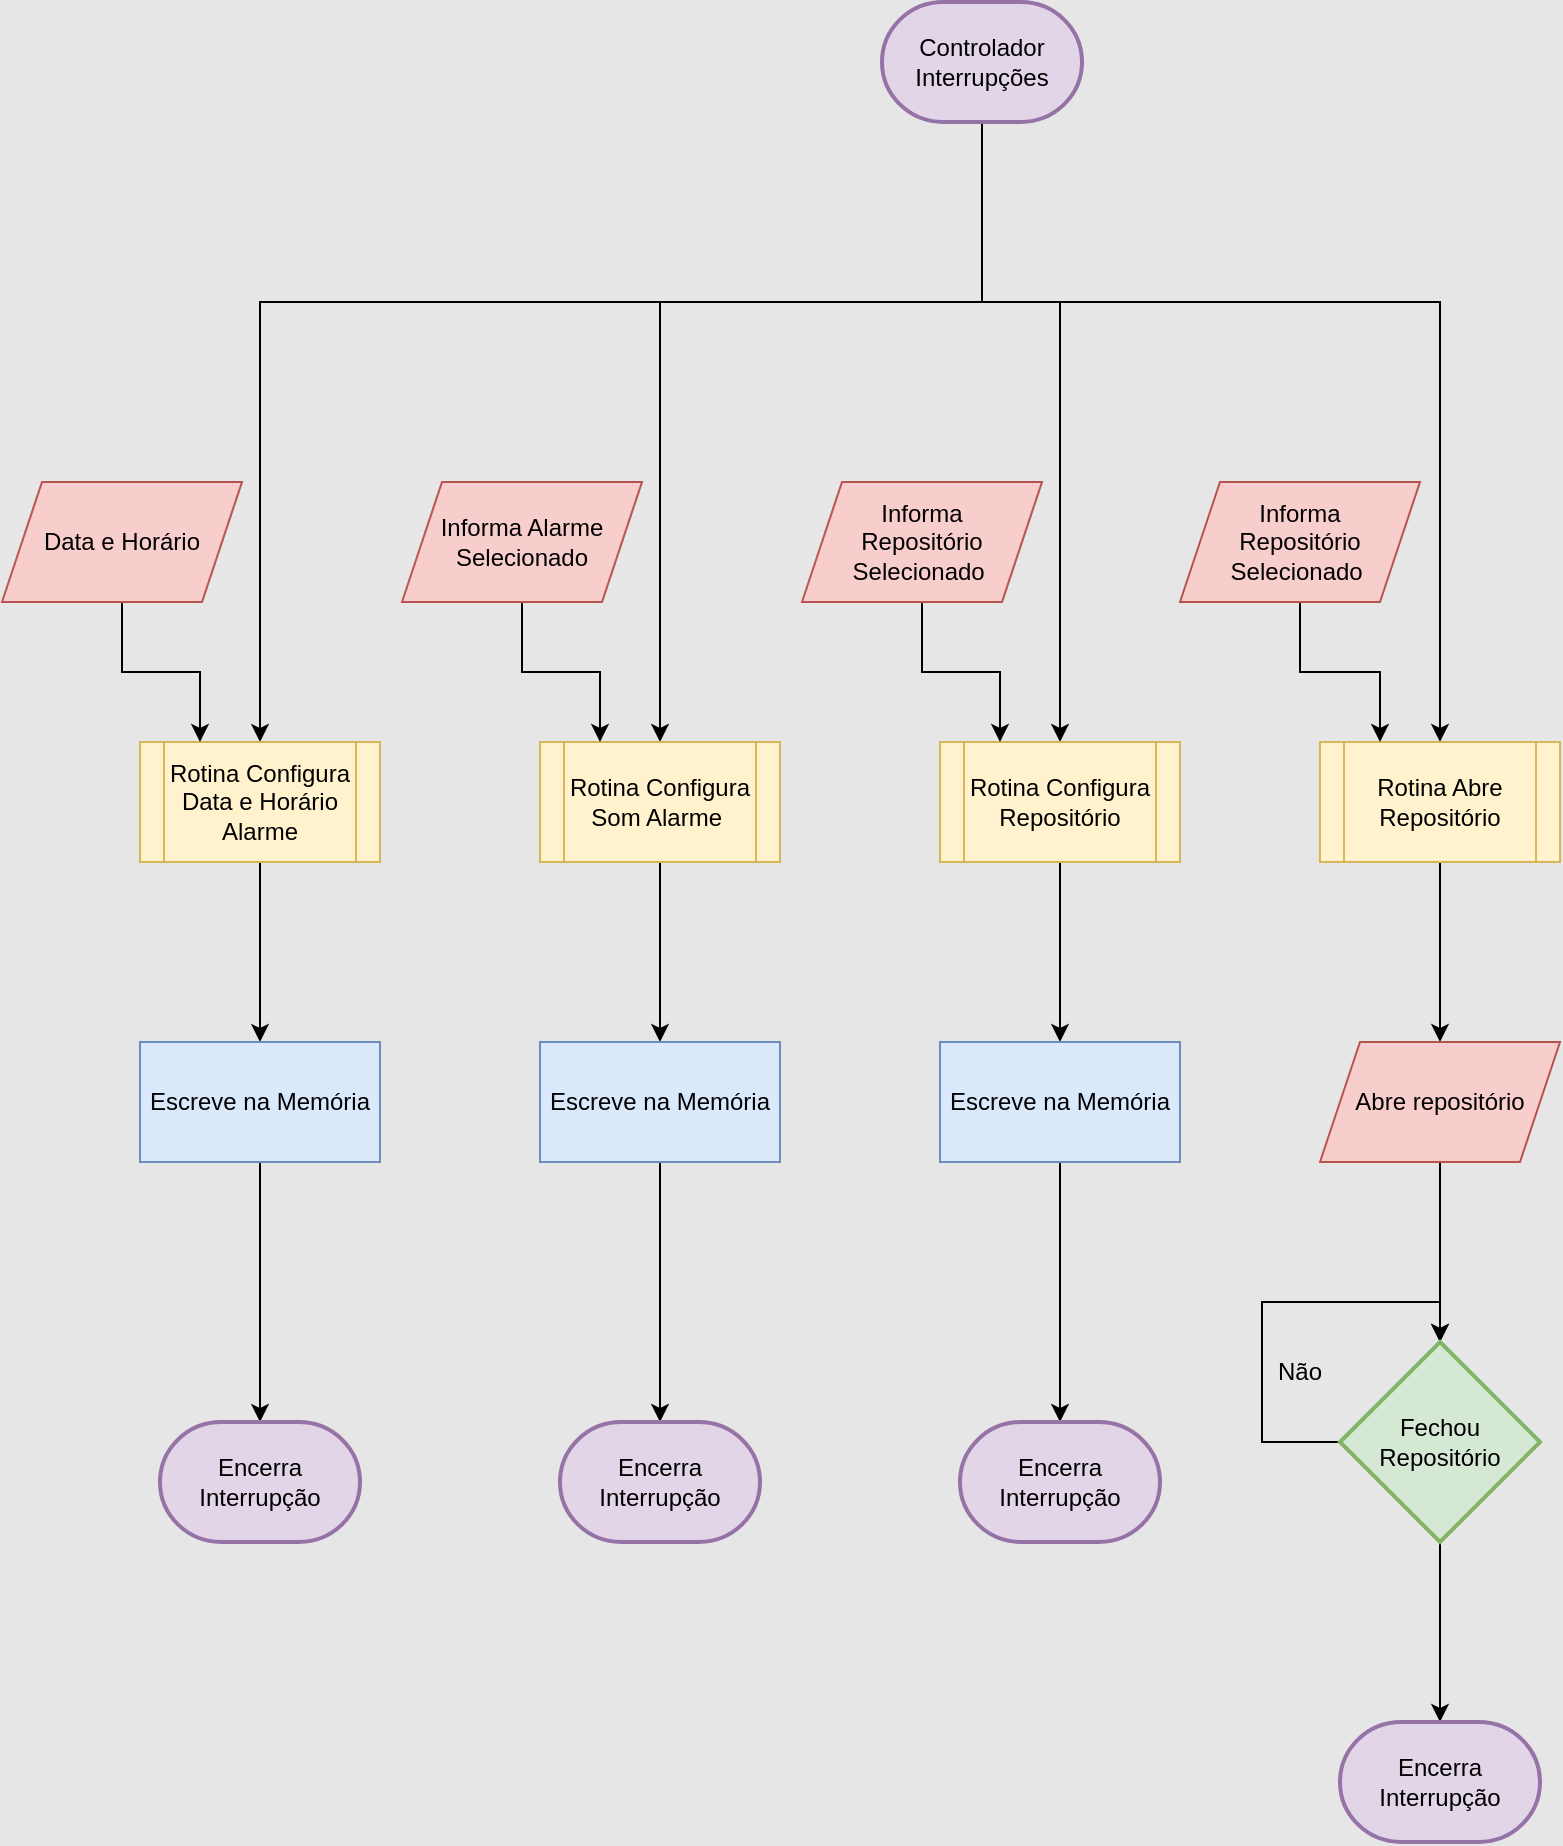 <mxfile version="20.3.2" type="github">
  <diagram id="WLJFUuK-N6yG4z9ATifG" name="Página-1">
    <mxGraphModel dx="1038" dy="571" grid="1" gridSize="10" guides="1" tooltips="1" connect="1" arrows="1" fold="1" page="1" pageScale="1" pageWidth="827" pageHeight="1000" background="#E6E6E6" math="0" shadow="0">
      <root>
        <mxCell id="0" />
        <mxCell id="1" parent="0" />
        <mxCell id="DAyRLMKiSIq0naLMcyKu-8" style="edgeStyle=orthogonalEdgeStyle;rounded=0;orthogonalLoop=1;jettySize=auto;html=1;exitX=0.5;exitY=1;exitDx=0;exitDy=0;entryX=0.5;entryY=0;entryDx=0;entryDy=0;exitPerimeter=0;" edge="1" parent="1" source="DAyRLMKiSIq0naLMcyKu-40" target="DAyRLMKiSIq0naLMcyKu-7">
          <mxGeometry relative="1" as="geometry">
            <mxPoint x="434" y="70" as="sourcePoint" />
            <Array as="points">
              <mxPoint x="500" y="160" />
              <mxPoint x="339" y="160" />
            </Array>
          </mxGeometry>
        </mxCell>
        <mxCell id="DAyRLMKiSIq0naLMcyKu-9" style="edgeStyle=orthogonalEdgeStyle;rounded=0;orthogonalLoop=1;jettySize=auto;html=1;entryX=0.5;entryY=0;entryDx=0;entryDy=0;" edge="1" parent="1" target="DAyRLMKiSIq0naLMcyKu-6">
          <mxGeometry relative="1" as="geometry">
            <mxPoint x="500" y="70" as="sourcePoint" />
            <Array as="points">
              <mxPoint x="500" y="70" />
              <mxPoint x="500" y="160" />
              <mxPoint x="539" y="160" />
            </Array>
          </mxGeometry>
        </mxCell>
        <mxCell id="DAyRLMKiSIq0naLMcyKu-10" style="edgeStyle=orthogonalEdgeStyle;rounded=0;orthogonalLoop=1;jettySize=auto;html=1;entryX=0.5;entryY=0;entryDx=0;entryDy=0;" edge="1" parent="1" target="DAyRLMKiSIq0naLMcyKu-5">
          <mxGeometry relative="1" as="geometry">
            <mxPoint x="500" y="70" as="sourcePoint" />
            <Array as="points">
              <mxPoint x="500" y="70" />
              <mxPoint x="500" y="160" />
              <mxPoint x="729" y="160" />
            </Array>
          </mxGeometry>
        </mxCell>
        <mxCell id="DAyRLMKiSIq0naLMcyKu-11" style="edgeStyle=orthogonalEdgeStyle;rounded=0;orthogonalLoop=1;jettySize=auto;html=1;exitX=0.5;exitY=1;exitDx=0;exitDy=0;exitPerimeter=0;" edge="1" parent="1" source="DAyRLMKiSIq0naLMcyKu-40" target="DAyRLMKiSIq0naLMcyKu-2">
          <mxGeometry relative="1" as="geometry">
            <mxPoint x="434" y="70" as="sourcePoint" />
            <Array as="points">
              <mxPoint x="500" y="160" />
              <mxPoint x="139" y="160" />
            </Array>
          </mxGeometry>
        </mxCell>
        <mxCell id="DAyRLMKiSIq0naLMcyKu-20" style="edgeStyle=orthogonalEdgeStyle;rounded=0;orthogonalLoop=1;jettySize=auto;html=1;exitX=0.5;exitY=1;exitDx=0;exitDy=0;entryX=0.5;entryY=0;entryDx=0;entryDy=0;" edge="1" parent="1" source="DAyRLMKiSIq0naLMcyKu-2" target="DAyRLMKiSIq0naLMcyKu-12">
          <mxGeometry relative="1" as="geometry" />
        </mxCell>
        <mxCell id="DAyRLMKiSIq0naLMcyKu-2" value="Rotina Configura Data e Horário Alarme" style="shape=process;whiteSpace=wrap;html=1;backgroundOutline=1;fillColor=#fff2cc;strokeColor=#d6b656;" vertex="1" parent="1">
          <mxGeometry x="79" y="380" width="120" height="60" as="geometry" />
        </mxCell>
        <mxCell id="DAyRLMKiSIq0naLMcyKu-23" style="edgeStyle=orthogonalEdgeStyle;rounded=0;orthogonalLoop=1;jettySize=auto;html=1;exitX=0.5;exitY=1;exitDx=0;exitDy=0;entryX=0.5;entryY=0;entryDx=0;entryDy=0;" edge="1" parent="1" source="DAyRLMKiSIq0naLMcyKu-5" target="DAyRLMKiSIq0naLMcyKu-36">
          <mxGeometry relative="1" as="geometry">
            <mxPoint x="729" y="530" as="targetPoint" />
          </mxGeometry>
        </mxCell>
        <mxCell id="DAyRLMKiSIq0naLMcyKu-5" value="Rotina Abre Repositório" style="shape=process;whiteSpace=wrap;html=1;backgroundOutline=1;fillColor=#fff2cc;strokeColor=#d6b656;" vertex="1" parent="1">
          <mxGeometry x="669" y="380" width="120" height="60" as="geometry" />
        </mxCell>
        <mxCell id="DAyRLMKiSIq0naLMcyKu-22" style="edgeStyle=orthogonalEdgeStyle;rounded=0;orthogonalLoop=1;jettySize=auto;html=1;exitX=0.5;exitY=1;exitDx=0;exitDy=0;entryX=0.5;entryY=0;entryDx=0;entryDy=0;" edge="1" parent="1" source="DAyRLMKiSIq0naLMcyKu-6" target="DAyRLMKiSIq0naLMcyKu-18">
          <mxGeometry relative="1" as="geometry" />
        </mxCell>
        <mxCell id="DAyRLMKiSIq0naLMcyKu-6" value="Rotina Configura Repositório" style="shape=process;whiteSpace=wrap;html=1;backgroundOutline=1;fillColor=#fff2cc;strokeColor=#d6b656;" vertex="1" parent="1">
          <mxGeometry x="479" y="380" width="120" height="60" as="geometry" />
        </mxCell>
        <mxCell id="DAyRLMKiSIq0naLMcyKu-21" style="edgeStyle=orthogonalEdgeStyle;rounded=0;orthogonalLoop=1;jettySize=auto;html=1;exitX=0.5;exitY=1;exitDx=0;exitDy=0;entryX=0.5;entryY=0;entryDx=0;entryDy=0;" edge="1" parent="1" source="DAyRLMKiSIq0naLMcyKu-7" target="DAyRLMKiSIq0naLMcyKu-17">
          <mxGeometry relative="1" as="geometry" />
        </mxCell>
        <mxCell id="DAyRLMKiSIq0naLMcyKu-7" value="Rotina Configura Som Alarme&amp;nbsp;" style="shape=process;whiteSpace=wrap;html=1;backgroundOutline=1;fillColor=#fff2cc;strokeColor=#d6b656;" vertex="1" parent="1">
          <mxGeometry x="279" y="380" width="120" height="60" as="geometry" />
        </mxCell>
        <mxCell id="DAyRLMKiSIq0naLMcyKu-48" style="edgeStyle=orthogonalEdgeStyle;rounded=0;orthogonalLoop=1;jettySize=auto;html=1;exitX=0.5;exitY=1;exitDx=0;exitDy=0;" edge="1" parent="1" source="DAyRLMKiSIq0naLMcyKu-12" target="DAyRLMKiSIq0naLMcyKu-37">
          <mxGeometry relative="1" as="geometry" />
        </mxCell>
        <mxCell id="DAyRLMKiSIq0naLMcyKu-12" value="Escreve na Memória" style="rounded=0;whiteSpace=wrap;html=1;fillColor=#dae8fc;strokeColor=#6c8ebf;" vertex="1" parent="1">
          <mxGeometry x="79" y="530" width="120" height="60" as="geometry" />
        </mxCell>
        <mxCell id="DAyRLMKiSIq0naLMcyKu-54" style="edgeStyle=orthogonalEdgeStyle;rounded=0;orthogonalLoop=1;jettySize=auto;html=1;exitX=0.5;exitY=1;exitDx=0;exitDy=0;entryX=0.5;entryY=0;entryDx=0;entryDy=0;entryPerimeter=0;" edge="1" parent="1" source="DAyRLMKiSIq0naLMcyKu-17" target="DAyRLMKiSIq0naLMcyKu-50">
          <mxGeometry relative="1" as="geometry" />
        </mxCell>
        <mxCell id="DAyRLMKiSIq0naLMcyKu-17" value="Escreve na Memória" style="rounded=0;whiteSpace=wrap;html=1;fillColor=#dae8fc;strokeColor=#6c8ebf;" vertex="1" parent="1">
          <mxGeometry x="279" y="530" width="120" height="60" as="geometry" />
        </mxCell>
        <mxCell id="DAyRLMKiSIq0naLMcyKu-55" style="edgeStyle=orthogonalEdgeStyle;rounded=0;orthogonalLoop=1;jettySize=auto;html=1;exitX=0.5;exitY=1;exitDx=0;exitDy=0;entryX=0.5;entryY=0;entryDx=0;entryDy=0;entryPerimeter=0;" edge="1" parent="1" source="DAyRLMKiSIq0naLMcyKu-18" target="DAyRLMKiSIq0naLMcyKu-49">
          <mxGeometry relative="1" as="geometry" />
        </mxCell>
        <mxCell id="DAyRLMKiSIq0naLMcyKu-18" value="Escreve na Memória" style="rounded=0;whiteSpace=wrap;html=1;fillColor=#dae8fc;strokeColor=#6c8ebf;" vertex="1" parent="1">
          <mxGeometry x="479" y="530" width="120" height="60" as="geometry" />
        </mxCell>
        <mxCell id="DAyRLMKiSIq0naLMcyKu-26" style="edgeStyle=orthogonalEdgeStyle;rounded=0;orthogonalLoop=1;jettySize=auto;html=1;entryX=0.25;entryY=0;entryDx=0;entryDy=0;" edge="1" parent="1" source="DAyRLMKiSIq0naLMcyKu-25" target="DAyRLMKiSIq0naLMcyKu-2">
          <mxGeometry relative="1" as="geometry" />
        </mxCell>
        <mxCell id="DAyRLMKiSIq0naLMcyKu-25" value="Data e Horário" style="shape=parallelogram;perimeter=parallelogramPerimeter;whiteSpace=wrap;html=1;fixedSize=1;fillColor=#f8cecc;strokeColor=#b85450;" vertex="1" parent="1">
          <mxGeometry x="10" y="250" width="120" height="60" as="geometry" />
        </mxCell>
        <mxCell id="DAyRLMKiSIq0naLMcyKu-32" style="edgeStyle=orthogonalEdgeStyle;rounded=0;orthogonalLoop=1;jettySize=auto;html=1;exitX=0.5;exitY=1;exitDx=0;exitDy=0;entryX=0.25;entryY=0;entryDx=0;entryDy=0;" edge="1" parent="1" source="DAyRLMKiSIq0naLMcyKu-27" target="DAyRLMKiSIq0naLMcyKu-7">
          <mxGeometry relative="1" as="geometry" />
        </mxCell>
        <mxCell id="DAyRLMKiSIq0naLMcyKu-27" value="Informa Alarme Selecionado" style="shape=parallelogram;perimeter=parallelogramPerimeter;whiteSpace=wrap;html=1;fixedSize=1;fillColor=#f8cecc;strokeColor=#b85450;" vertex="1" parent="1">
          <mxGeometry x="210" y="250" width="120" height="60" as="geometry" />
        </mxCell>
        <mxCell id="DAyRLMKiSIq0naLMcyKu-31" style="edgeStyle=orthogonalEdgeStyle;rounded=0;orthogonalLoop=1;jettySize=auto;html=1;entryX=0.25;entryY=0;entryDx=0;entryDy=0;" edge="1" parent="1" source="DAyRLMKiSIq0naLMcyKu-28" target="DAyRLMKiSIq0naLMcyKu-6">
          <mxGeometry relative="1" as="geometry">
            <mxPoint x="480" y="340" as="targetPoint" />
          </mxGeometry>
        </mxCell>
        <mxCell id="DAyRLMKiSIq0naLMcyKu-28" value="Informa &lt;br&gt;Repositório&lt;br&gt;Selecionado&amp;nbsp;" style="shape=parallelogram;perimeter=parallelogramPerimeter;whiteSpace=wrap;html=1;fixedSize=1;fillColor=#f8cecc;strokeColor=#b85450;" vertex="1" parent="1">
          <mxGeometry x="410" y="250" width="120" height="60" as="geometry" />
        </mxCell>
        <mxCell id="DAyRLMKiSIq0naLMcyKu-35" style="edgeStyle=orthogonalEdgeStyle;rounded=0;orthogonalLoop=1;jettySize=auto;html=1;entryX=0.25;entryY=0;entryDx=0;entryDy=0;" edge="1" parent="1" source="DAyRLMKiSIq0naLMcyKu-33" target="DAyRLMKiSIq0naLMcyKu-5">
          <mxGeometry relative="1" as="geometry" />
        </mxCell>
        <mxCell id="DAyRLMKiSIq0naLMcyKu-33" value="Informa &lt;br&gt;Repositório&lt;br&gt;Selecionado&amp;nbsp;" style="shape=parallelogram;perimeter=parallelogramPerimeter;whiteSpace=wrap;html=1;fixedSize=1;fillColor=#f8cecc;strokeColor=#b85450;" vertex="1" parent="1">
          <mxGeometry x="599" y="250" width="120" height="60" as="geometry" />
        </mxCell>
        <mxCell id="DAyRLMKiSIq0naLMcyKu-43" style="edgeStyle=orthogonalEdgeStyle;rounded=0;orthogonalLoop=1;jettySize=auto;html=1;exitX=0.5;exitY=1;exitDx=0;exitDy=0;entryX=0.5;entryY=0;entryDx=0;entryDy=0;entryPerimeter=0;" edge="1" parent="1" source="DAyRLMKiSIq0naLMcyKu-36" target="DAyRLMKiSIq0naLMcyKu-42">
          <mxGeometry relative="1" as="geometry" />
        </mxCell>
        <mxCell id="DAyRLMKiSIq0naLMcyKu-36" value="Abre repositório" style="shape=parallelogram;perimeter=parallelogramPerimeter;whiteSpace=wrap;html=1;fixedSize=1;fillColor=#f8cecc;strokeColor=#b85450;" vertex="1" parent="1">
          <mxGeometry x="669" y="530" width="120" height="60" as="geometry" />
        </mxCell>
        <mxCell id="DAyRLMKiSIq0naLMcyKu-37" value="Encerra Interrupção" style="strokeWidth=2;html=1;shape=mxgraph.flowchart.terminator;whiteSpace=wrap;fillColor=#e1d5e7;strokeColor=#9673a6;" vertex="1" parent="1">
          <mxGeometry x="89" y="720" width="100" height="60" as="geometry" />
        </mxCell>
        <mxCell id="DAyRLMKiSIq0naLMcyKu-40" value="Controlador Interrupções" style="strokeWidth=2;html=1;shape=mxgraph.flowchart.terminator;whiteSpace=wrap;fillColor=#e1d5e7;strokeColor=#9673a6;" vertex="1" parent="1">
          <mxGeometry x="450" y="10" width="100" height="60" as="geometry" />
        </mxCell>
        <mxCell id="DAyRLMKiSIq0naLMcyKu-45" style="edgeStyle=orthogonalEdgeStyle;rounded=0;orthogonalLoop=1;jettySize=auto;html=1;exitX=0;exitY=0.5;exitDx=0;exitDy=0;exitPerimeter=0;entryX=0.5;entryY=0;entryDx=0;entryDy=0;entryPerimeter=0;" edge="1" parent="1" source="DAyRLMKiSIq0naLMcyKu-42" target="DAyRLMKiSIq0naLMcyKu-42">
          <mxGeometry relative="1" as="geometry">
            <mxPoint x="729" y="670" as="targetPoint" />
            <Array as="points">
              <mxPoint x="640" y="730" />
              <mxPoint x="640" y="660" />
              <mxPoint x="729" y="660" />
            </Array>
          </mxGeometry>
        </mxCell>
        <mxCell id="DAyRLMKiSIq0naLMcyKu-47" style="edgeStyle=orthogonalEdgeStyle;rounded=0;orthogonalLoop=1;jettySize=auto;html=1;exitX=0.5;exitY=1;exitDx=0;exitDy=0;exitPerimeter=0;entryX=0.5;entryY=0;entryDx=0;entryDy=0;entryPerimeter=0;" edge="1" parent="1" source="DAyRLMKiSIq0naLMcyKu-42" target="DAyRLMKiSIq0naLMcyKu-51">
          <mxGeometry relative="1" as="geometry">
            <mxPoint x="729" y="860" as="targetPoint" />
          </mxGeometry>
        </mxCell>
        <mxCell id="DAyRLMKiSIq0naLMcyKu-42" value="Fechou&lt;br&gt;Repositório" style="strokeWidth=2;html=1;shape=mxgraph.flowchart.decision;whiteSpace=wrap;fillColor=#d5e8d4;strokeColor=#82b366;" vertex="1" parent="1">
          <mxGeometry x="679" y="680" width="100" height="100" as="geometry" />
        </mxCell>
        <mxCell id="DAyRLMKiSIq0naLMcyKu-46" value="Não" style="text;html=1;strokeColor=none;fillColor=none;align=center;verticalAlign=middle;whiteSpace=wrap;rounded=0;" vertex="1" parent="1">
          <mxGeometry x="629" y="680" width="60" height="30" as="geometry" />
        </mxCell>
        <mxCell id="DAyRLMKiSIq0naLMcyKu-49" value="Encerra Interrupção" style="strokeWidth=2;html=1;shape=mxgraph.flowchart.terminator;whiteSpace=wrap;fillColor=#e1d5e7;strokeColor=#9673a6;" vertex="1" parent="1">
          <mxGeometry x="489" y="720" width="100" height="60" as="geometry" />
        </mxCell>
        <mxCell id="DAyRLMKiSIq0naLMcyKu-50" value="Encerra Interrupção" style="strokeWidth=2;html=1;shape=mxgraph.flowchart.terminator;whiteSpace=wrap;fillColor=#e1d5e7;strokeColor=#9673a6;" vertex="1" parent="1">
          <mxGeometry x="289" y="720" width="100" height="60" as="geometry" />
        </mxCell>
        <mxCell id="DAyRLMKiSIq0naLMcyKu-51" value="Encerra Interrupção" style="strokeWidth=2;html=1;shape=mxgraph.flowchart.terminator;whiteSpace=wrap;fillColor=#e1d5e7;strokeColor=#9673a6;" vertex="1" parent="1">
          <mxGeometry x="679" y="870" width="100" height="60" as="geometry" />
        </mxCell>
      </root>
    </mxGraphModel>
  </diagram>
</mxfile>
